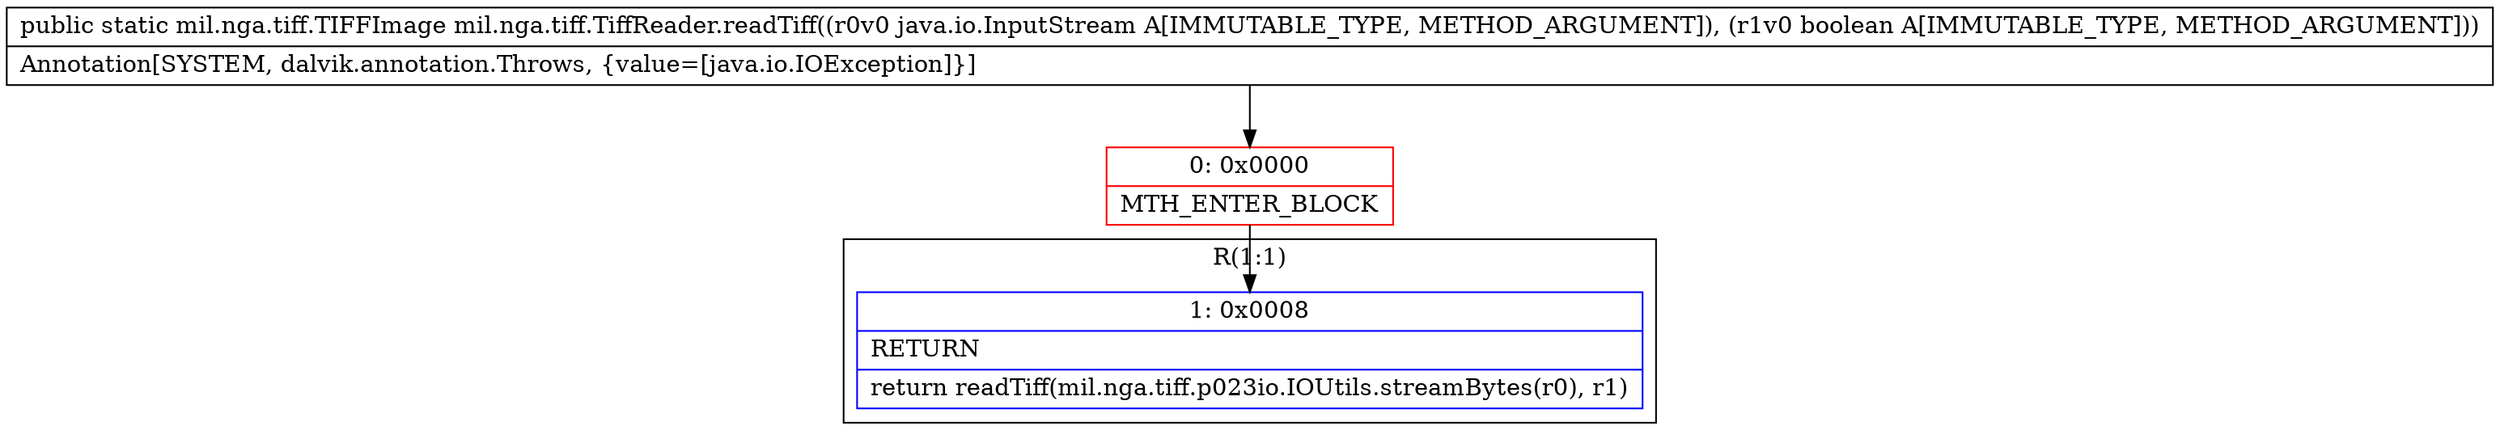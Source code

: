 digraph "CFG formil.nga.tiff.TiffReader.readTiff(Ljava\/io\/InputStream;Z)Lmil\/nga\/tiff\/TIFFImage;" {
subgraph cluster_Region_1349495241 {
label = "R(1:1)";
node [shape=record,color=blue];
Node_1 [shape=record,label="{1\:\ 0x0008|RETURN\l|return readTiff(mil.nga.tiff.p023io.IOUtils.streamBytes(r0), r1)\l}"];
}
Node_0 [shape=record,color=red,label="{0\:\ 0x0000|MTH_ENTER_BLOCK\l}"];
MethodNode[shape=record,label="{public static mil.nga.tiff.TIFFImage mil.nga.tiff.TiffReader.readTiff((r0v0 java.io.InputStream A[IMMUTABLE_TYPE, METHOD_ARGUMENT]), (r1v0 boolean A[IMMUTABLE_TYPE, METHOD_ARGUMENT]))  | Annotation[SYSTEM, dalvik.annotation.Throws, \{value=[java.io.IOException]\}]\l}"];
MethodNode -> Node_0;
Node_0 -> Node_1;
}

